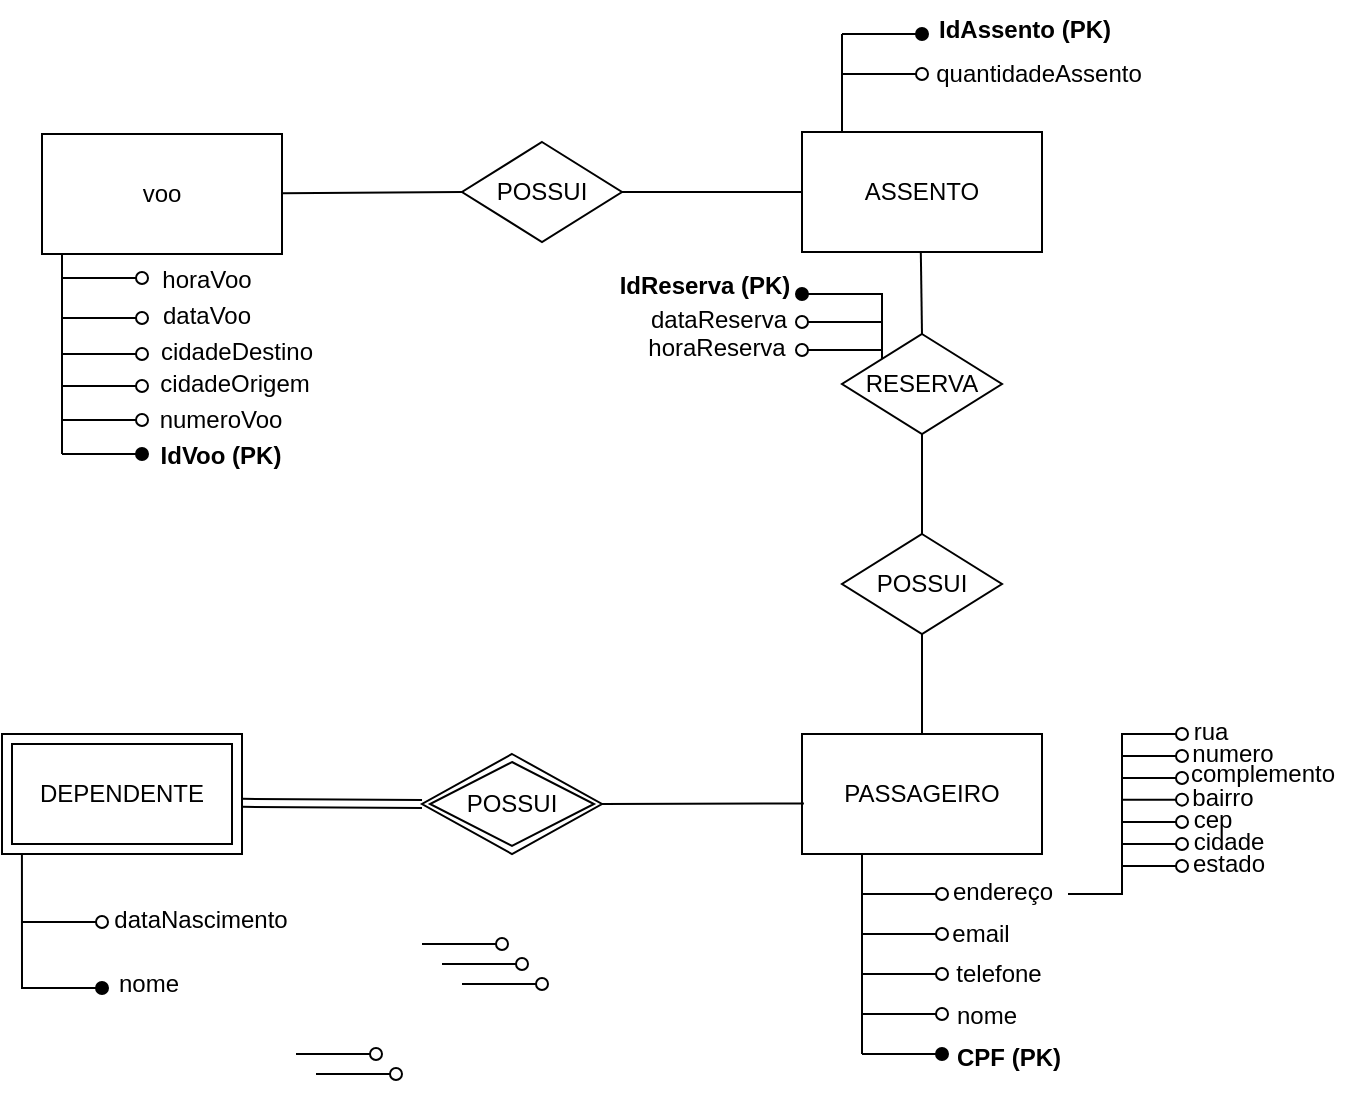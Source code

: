<mxfile version="22.0.8" type="github">
  <diagram name="Página-1" id="t2W0K0YT6u7LAIFgi93g">
    <mxGraphModel dx="1035" dy="574" grid="1" gridSize="10" guides="1" tooltips="1" connect="1" arrows="1" fold="1" page="1" pageScale="1" pageWidth="827" pageHeight="1169" math="0" shadow="0">
      <root>
        <mxCell id="0" />
        <mxCell id="1" parent="0" />
        <mxCell id="3anKmxFG8bnqe0l242Yj-1" value="voo" style="rounded=0;whiteSpace=wrap;html=1;" vertex="1" parent="1">
          <mxGeometry x="140" y="200" width="120" height="60" as="geometry" />
        </mxCell>
        <mxCell id="3anKmxFG8bnqe0l242Yj-2" value="" style="endArrow=none;html=1;rounded=0;" edge="1" parent="1">
          <mxGeometry width="50" height="50" relative="1" as="geometry">
            <mxPoint x="150" y="360" as="sourcePoint" />
            <mxPoint x="150" y="260" as="targetPoint" />
          </mxGeometry>
        </mxCell>
        <mxCell id="3anKmxFG8bnqe0l242Yj-3" value="" style="endArrow=oval;html=1;rounded=0;endFill=1;" edge="1" parent="1">
          <mxGeometry width="50" height="50" relative="1" as="geometry">
            <mxPoint x="150" y="360" as="sourcePoint" />
            <mxPoint x="190" y="360" as="targetPoint" />
          </mxGeometry>
        </mxCell>
        <mxCell id="3anKmxFG8bnqe0l242Yj-6" value="" style="endArrow=oval;html=1;rounded=0;endFill=0;" edge="1" parent="1">
          <mxGeometry width="50" height="50" relative="1" as="geometry">
            <mxPoint x="150" y="343" as="sourcePoint" />
            <mxPoint x="190" y="343" as="targetPoint" />
          </mxGeometry>
        </mxCell>
        <mxCell id="3anKmxFG8bnqe0l242Yj-7" value="" style="endArrow=oval;html=1;rounded=0;endFill=0;" edge="1" parent="1">
          <mxGeometry width="50" height="50" relative="1" as="geometry">
            <mxPoint x="150" y="310" as="sourcePoint" />
            <mxPoint x="190" y="310" as="targetPoint" />
          </mxGeometry>
        </mxCell>
        <mxCell id="3anKmxFG8bnqe0l242Yj-8" value="" style="endArrow=oval;html=1;rounded=0;endFill=0;" edge="1" parent="1">
          <mxGeometry width="50" height="50" relative="1" as="geometry">
            <mxPoint x="150" y="292" as="sourcePoint" />
            <mxPoint x="190" y="292" as="targetPoint" />
          </mxGeometry>
        </mxCell>
        <mxCell id="3anKmxFG8bnqe0l242Yj-9" value="" style="endArrow=oval;html=1;rounded=0;endFill=0;" edge="1" parent="1">
          <mxGeometry width="50" height="50" relative="1" as="geometry">
            <mxPoint x="150" y="272" as="sourcePoint" />
            <mxPoint x="190" y="272" as="targetPoint" />
          </mxGeometry>
        </mxCell>
        <mxCell id="3anKmxFG8bnqe0l242Yj-10" value="" style="endArrow=oval;html=1;rounded=0;endFill=0;" edge="1" parent="1">
          <mxGeometry width="50" height="50" relative="1" as="geometry">
            <mxPoint x="540" y="170" as="sourcePoint" />
            <mxPoint x="580" y="170" as="targetPoint" />
          </mxGeometry>
        </mxCell>
        <mxCell id="3anKmxFG8bnqe0l242Yj-11" value="" style="endArrow=oval;html=1;rounded=0;endFill=0;" edge="1" parent="1">
          <mxGeometry width="50" height="50" relative="1" as="geometry">
            <mxPoint x="560" y="294" as="sourcePoint" />
            <mxPoint x="520" y="294" as="targetPoint" />
          </mxGeometry>
        </mxCell>
        <mxCell id="3anKmxFG8bnqe0l242Yj-12" value="" style="endArrow=oval;html=1;rounded=0;endFill=0;" edge="1" parent="1">
          <mxGeometry width="50" height="50" relative="1" as="geometry">
            <mxPoint x="550" y="580" as="sourcePoint" />
            <mxPoint x="590" y="580" as="targetPoint" />
          </mxGeometry>
        </mxCell>
        <mxCell id="3anKmxFG8bnqe0l242Yj-13" value="" style="endArrow=oval;html=1;rounded=0;endFill=0;" edge="1" parent="1">
          <mxGeometry width="50" height="50" relative="1" as="geometry">
            <mxPoint x="550" y="600" as="sourcePoint" />
            <mxPoint x="590" y="600" as="targetPoint" />
          </mxGeometry>
        </mxCell>
        <mxCell id="3anKmxFG8bnqe0l242Yj-14" value="" style="endArrow=oval;html=1;rounded=0;endFill=0;" edge="1" parent="1">
          <mxGeometry width="50" height="50" relative="1" as="geometry">
            <mxPoint x="550" y="620" as="sourcePoint" />
            <mxPoint x="590" y="620" as="targetPoint" />
          </mxGeometry>
        </mxCell>
        <mxCell id="3anKmxFG8bnqe0l242Yj-15" value="" style="endArrow=oval;html=1;rounded=0;endFill=0;" edge="1" parent="1">
          <mxGeometry width="50" height="50" relative="1" as="geometry">
            <mxPoint x="550" y="640" as="sourcePoint" />
            <mxPoint x="590" y="640" as="targetPoint" />
          </mxGeometry>
        </mxCell>
        <mxCell id="3anKmxFG8bnqe0l242Yj-16" value="" style="endArrow=oval;html=1;rounded=0;endFill=0;" edge="1" parent="1">
          <mxGeometry width="50" height="50" relative="1" as="geometry">
            <mxPoint x="150" y="326" as="sourcePoint" />
            <mxPoint x="190" y="326" as="targetPoint" />
          </mxGeometry>
        </mxCell>
        <mxCell id="3anKmxFG8bnqe0l242Yj-17" value="IdVoo (PK)" style="text;html=1;align=center;verticalAlign=middle;resizable=0;points=[];autosize=1;strokeColor=none;fillColor=none;fontStyle=1" vertex="1" parent="1">
          <mxGeometry x="189" y="346" width="80" height="30" as="geometry" />
        </mxCell>
        <mxCell id="3anKmxFG8bnqe0l242Yj-18" value="numeroVoo" style="text;html=1;align=center;verticalAlign=middle;resizable=0;points=[];autosize=1;strokeColor=none;fillColor=none;fontStyle=0" vertex="1" parent="1">
          <mxGeometry x="189" y="328" width="80" height="30" as="geometry" />
        </mxCell>
        <mxCell id="3anKmxFG8bnqe0l242Yj-19" value="cidadeOrigem" style="text;html=1;align=center;verticalAlign=middle;resizable=0;points=[];autosize=1;strokeColor=none;fillColor=none;fontStyle=0" vertex="1" parent="1">
          <mxGeometry x="186" y="310" width="100" height="30" as="geometry" />
        </mxCell>
        <mxCell id="3anKmxFG8bnqe0l242Yj-20" value="cidadeDestino" style="text;html=1;align=center;verticalAlign=middle;resizable=0;points=[];autosize=1;strokeColor=none;fillColor=none;fontStyle=0" vertex="1" parent="1">
          <mxGeometry x="187" y="294" width="100" height="30" as="geometry" />
        </mxCell>
        <mxCell id="3anKmxFG8bnqe0l242Yj-21" value="dataVoo" style="text;html=1;align=center;verticalAlign=middle;resizable=0;points=[];autosize=1;strokeColor=none;fillColor=none;fontStyle=0" vertex="1" parent="1">
          <mxGeometry x="187" y="276" width="70" height="30" as="geometry" />
        </mxCell>
        <mxCell id="3anKmxFG8bnqe0l242Yj-22" value="horaVoo" style="text;html=1;align=center;verticalAlign=middle;resizable=0;points=[];autosize=1;strokeColor=none;fillColor=none;fontStyle=0" vertex="1" parent="1">
          <mxGeometry x="187" y="258" width="70" height="30" as="geometry" />
        </mxCell>
        <mxCell id="3anKmxFG8bnqe0l242Yj-23" value="ASSENTO" style="rounded=0;whiteSpace=wrap;html=1;" vertex="1" parent="1">
          <mxGeometry x="520" y="199" width="120" height="60" as="geometry" />
        </mxCell>
        <mxCell id="3anKmxFG8bnqe0l242Yj-24" value="PASSAGEIRO" style="rounded=0;whiteSpace=wrap;html=1;" vertex="1" parent="1">
          <mxGeometry x="520" y="500" width="120" height="60" as="geometry" />
        </mxCell>
        <mxCell id="3anKmxFG8bnqe0l242Yj-26" value="POSSUI" style="rhombus;whiteSpace=wrap;html=1;" vertex="1" parent="1">
          <mxGeometry x="350" y="204" width="80" height="50" as="geometry" />
        </mxCell>
        <mxCell id="3anKmxFG8bnqe0l242Yj-27" value="RESERVA" style="rhombus;whiteSpace=wrap;html=1;" vertex="1" parent="1">
          <mxGeometry x="540" y="300" width="80" height="50" as="geometry" />
        </mxCell>
        <mxCell id="3anKmxFG8bnqe0l242Yj-28" value="POSSUI" style="rhombus;whiteSpace=wrap;html=1;" vertex="1" parent="1">
          <mxGeometry x="540" y="400" width="80" height="50" as="geometry" />
        </mxCell>
        <mxCell id="3anKmxFG8bnqe0l242Yj-30" value="" style="endArrow=none;html=1;rounded=0;entryX=0;entryY=0.5;entryDx=0;entryDy=0;" edge="1" parent="1" source="3anKmxFG8bnqe0l242Yj-1" target="3anKmxFG8bnqe0l242Yj-26">
          <mxGeometry width="50" height="50" relative="1" as="geometry">
            <mxPoint x="270" y="230" as="sourcePoint" />
            <mxPoint x="330" y="200" as="targetPoint" />
          </mxGeometry>
        </mxCell>
        <mxCell id="3anKmxFG8bnqe0l242Yj-32" value="DEPENDENTE" style="shape=ext;margin=3;double=1;whiteSpace=wrap;html=1;align=center;" vertex="1" parent="1">
          <mxGeometry x="120" y="500" width="120" height="60" as="geometry" />
        </mxCell>
        <mxCell id="3anKmxFG8bnqe0l242Yj-33" value="POSSUI" style="shape=rhombus;double=1;perimeter=rhombusPerimeter;whiteSpace=wrap;html=1;align=center;" vertex="1" parent="1">
          <mxGeometry x="330" y="510" width="90" height="50" as="geometry" />
        </mxCell>
        <mxCell id="3anKmxFG8bnqe0l242Yj-34" value="" style="shape=link;html=1;rounded=0;entryX=0;entryY=0.5;entryDx=0;entryDy=0;" edge="1" parent="1" target="3anKmxFG8bnqe0l242Yj-33">
          <mxGeometry relative="1" as="geometry">
            <mxPoint x="240" y="534.41" as="sourcePoint" />
            <mxPoint x="400" y="534.41" as="targetPoint" />
          </mxGeometry>
        </mxCell>
        <mxCell id="3anKmxFG8bnqe0l242Yj-35" value="" style="resizable=0;html=1;whiteSpace=wrap;align=right;verticalAlign=bottom;" connectable="0" vertex="1" parent="3anKmxFG8bnqe0l242Yj-34">
          <mxGeometry x="1" relative="1" as="geometry" />
        </mxCell>
        <mxCell id="3anKmxFG8bnqe0l242Yj-36" value="" style="endArrow=none;html=1;rounded=0;exitX=1;exitY=0.5;exitDx=0;exitDy=0;entryX=0;entryY=0.5;entryDx=0;entryDy=0;" edge="1" parent="1" source="3anKmxFG8bnqe0l242Yj-26" target="3anKmxFG8bnqe0l242Yj-23">
          <mxGeometry width="50" height="50" relative="1" as="geometry">
            <mxPoint x="440" y="276" as="sourcePoint" />
            <mxPoint x="490" y="226" as="targetPoint" />
          </mxGeometry>
        </mxCell>
        <mxCell id="3anKmxFG8bnqe0l242Yj-37" value="" style="endArrow=none;html=1;rounded=0;exitX=0.5;exitY=0;exitDx=0;exitDy=0;" edge="1" parent="1" source="3anKmxFG8bnqe0l242Yj-27">
          <mxGeometry width="50" height="50" relative="1" as="geometry">
            <mxPoint x="579" y="290" as="sourcePoint" />
            <mxPoint x="579.41" y="259" as="targetPoint" />
          </mxGeometry>
        </mxCell>
        <mxCell id="3anKmxFG8bnqe0l242Yj-39" value="" style="endArrow=none;html=1;rounded=0;exitX=0.5;exitY=0;exitDx=0;exitDy=0;" edge="1" parent="1" source="3anKmxFG8bnqe0l242Yj-28" target="3anKmxFG8bnqe0l242Yj-27">
          <mxGeometry width="50" height="50" relative="1" as="geometry">
            <mxPoint x="583" y="392" as="sourcePoint" />
            <mxPoint x="582" y="350" as="targetPoint" />
          </mxGeometry>
        </mxCell>
        <mxCell id="3anKmxFG8bnqe0l242Yj-40" value="" style="endArrow=none;html=1;rounded=0;entryX=0.5;entryY=1;entryDx=0;entryDy=0;exitX=0.5;exitY=0;exitDx=0;exitDy=0;" edge="1" parent="1" source="3anKmxFG8bnqe0l242Yj-24" target="3anKmxFG8bnqe0l242Yj-28">
          <mxGeometry width="50" height="50" relative="1" as="geometry">
            <mxPoint x="580" y="490" as="sourcePoint" />
            <mxPoint x="580" y="456" as="targetPoint" />
          </mxGeometry>
        </mxCell>
        <mxCell id="3anKmxFG8bnqe0l242Yj-41" value="" style="endArrow=none;html=1;rounded=0;exitX=1;exitY=0.5;exitDx=0;exitDy=0;entryX=0.008;entryY=0.579;entryDx=0;entryDy=0;entryPerimeter=0;" edge="1" parent="1" source="3anKmxFG8bnqe0l242Yj-33" target="3anKmxFG8bnqe0l242Yj-24">
          <mxGeometry width="50" height="50" relative="1" as="geometry">
            <mxPoint x="430" y="540" as="sourcePoint" />
            <mxPoint x="480" y="490" as="targetPoint" />
          </mxGeometry>
        </mxCell>
        <mxCell id="3anKmxFG8bnqe0l242Yj-42" value="" style="endArrow=none;html=1;rounded=0;" edge="1" parent="1">
          <mxGeometry width="50" height="50" relative="1" as="geometry">
            <mxPoint x="540" y="199" as="sourcePoint" />
            <mxPoint x="540" y="150" as="targetPoint" />
          </mxGeometry>
        </mxCell>
        <mxCell id="3anKmxFG8bnqe0l242Yj-44" value="" style="endArrow=oval;html=1;rounded=0;endFill=1;" edge="1" parent="1">
          <mxGeometry width="50" height="50" relative="1" as="geometry">
            <mxPoint x="540" y="150" as="sourcePoint" />
            <mxPoint x="580" y="150" as="targetPoint" />
          </mxGeometry>
        </mxCell>
        <mxCell id="3anKmxFG8bnqe0l242Yj-47" value="IdAssento (PK)" style="text;html=1;align=center;verticalAlign=middle;resizable=0;points=[];autosize=1;strokeColor=none;fillColor=none;fontStyle=1" vertex="1" parent="1">
          <mxGeometry x="576" y="133" width="110" height="30" as="geometry" />
        </mxCell>
        <mxCell id="3anKmxFG8bnqe0l242Yj-49" value="quantidadeAssento" style="text;html=1;align=center;verticalAlign=middle;resizable=0;points=[];autosize=1;strokeColor=none;fillColor=none;fontStyle=0" vertex="1" parent="1">
          <mxGeometry x="573" y="155" width="130" height="30" as="geometry" />
        </mxCell>
        <mxCell id="3anKmxFG8bnqe0l242Yj-50" value="" style="endArrow=oval;html=1;rounded=0;endFill=1;exitX=0;exitY=0;exitDx=0;exitDy=0;" edge="1" parent="1" source="3anKmxFG8bnqe0l242Yj-27">
          <mxGeometry width="50" height="50" relative="1" as="geometry">
            <mxPoint x="549" y="308.5" as="sourcePoint" />
            <mxPoint x="520" y="280" as="targetPoint" />
            <Array as="points">
              <mxPoint x="560" y="280" />
            </Array>
          </mxGeometry>
        </mxCell>
        <mxCell id="3anKmxFG8bnqe0l242Yj-51" value="" style="endArrow=oval;html=1;rounded=0;endFill=0;" edge="1" parent="1">
          <mxGeometry width="50" height="50" relative="1" as="geometry">
            <mxPoint x="560" y="308" as="sourcePoint" />
            <mxPoint x="520" y="308" as="targetPoint" />
          </mxGeometry>
        </mxCell>
        <mxCell id="3anKmxFG8bnqe0l242Yj-52" value="IdReserva (PK)" style="text;html=1;align=center;verticalAlign=middle;resizable=0;points=[];autosize=1;strokeColor=none;fillColor=none;fontStyle=1" vertex="1" parent="1">
          <mxGeometry x="416" y="261" width="110" height="30" as="geometry" />
        </mxCell>
        <mxCell id="3anKmxFG8bnqe0l242Yj-53" value="dataReserva" style="text;html=1;align=center;verticalAlign=middle;resizable=0;points=[];autosize=1;strokeColor=none;fillColor=none;fontStyle=0" vertex="1" parent="1">
          <mxGeometry x="433" y="278" width="90" height="30" as="geometry" />
        </mxCell>
        <mxCell id="3anKmxFG8bnqe0l242Yj-54" value="horaReserva" style="text;html=1;align=center;verticalAlign=middle;resizable=0;points=[];autosize=1;strokeColor=none;fillColor=none;fontStyle=0" vertex="1" parent="1">
          <mxGeometry x="432" y="292" width="90" height="30" as="geometry" />
        </mxCell>
        <mxCell id="3anKmxFG8bnqe0l242Yj-55" value="" style="endArrow=none;html=1;rounded=0;" edge="1" parent="1">
          <mxGeometry width="50" height="50" relative="1" as="geometry">
            <mxPoint x="550" y="660" as="sourcePoint" />
            <mxPoint x="550" y="560" as="targetPoint" />
          </mxGeometry>
        </mxCell>
        <mxCell id="3anKmxFG8bnqe0l242Yj-56" value="" style="endArrow=oval;html=1;rounded=0;endFill=1;" edge="1" parent="1">
          <mxGeometry width="50" height="50" relative="1" as="geometry">
            <mxPoint x="550" y="660" as="sourcePoint" />
            <mxPoint x="590" y="660" as="targetPoint" />
          </mxGeometry>
        </mxCell>
        <mxCell id="3anKmxFG8bnqe0l242Yj-57" value="" style="endArrow=oval;html=1;rounded=0;endFill=0;" edge="1" parent="1">
          <mxGeometry width="50" height="50" relative="1" as="geometry">
            <mxPoint x="330" y="605" as="sourcePoint" />
            <mxPoint x="370" y="605" as="targetPoint" />
          </mxGeometry>
        </mxCell>
        <mxCell id="3anKmxFG8bnqe0l242Yj-58" value="" style="endArrow=oval;html=1;rounded=0;endFill=0;" edge="1" parent="1">
          <mxGeometry width="50" height="50" relative="1" as="geometry">
            <mxPoint x="130" y="594" as="sourcePoint" />
            <mxPoint x="170" y="594" as="targetPoint" />
          </mxGeometry>
        </mxCell>
        <mxCell id="3anKmxFG8bnqe0l242Yj-59" value="" style="endArrow=oval;html=1;rounded=0;endFill=0;" edge="1" parent="1">
          <mxGeometry width="50" height="50" relative="1" as="geometry">
            <mxPoint x="267" y="660" as="sourcePoint" />
            <mxPoint x="307" y="660" as="targetPoint" />
          </mxGeometry>
        </mxCell>
        <mxCell id="3anKmxFG8bnqe0l242Yj-60" value="" style="endArrow=oval;html=1;rounded=0;endFill=0;" edge="1" parent="1">
          <mxGeometry width="50" height="50" relative="1" as="geometry">
            <mxPoint x="277" y="670" as="sourcePoint" />
            <mxPoint x="317" y="670" as="targetPoint" />
          </mxGeometry>
        </mxCell>
        <mxCell id="3anKmxFG8bnqe0l242Yj-61" value="CPF (PK)" style="text;html=1;align=center;verticalAlign=middle;resizable=0;points=[];autosize=1;strokeColor=none;fillColor=none;fontStyle=1" vertex="1" parent="1">
          <mxGeometry x="583" y="647" width="80" height="30" as="geometry" />
        </mxCell>
        <mxCell id="3anKmxFG8bnqe0l242Yj-63" value="nome" style="text;html=1;align=center;verticalAlign=middle;resizable=0;points=[];autosize=1;strokeColor=none;fillColor=none;" vertex="1" parent="1">
          <mxGeometry x="587" y="626" width="50" height="30" as="geometry" />
        </mxCell>
        <mxCell id="3anKmxFG8bnqe0l242Yj-64" value="telefone" style="text;html=1;align=center;verticalAlign=middle;resizable=0;points=[];autosize=1;strokeColor=none;fillColor=none;" vertex="1" parent="1">
          <mxGeometry x="583" y="605" width="70" height="30" as="geometry" />
        </mxCell>
        <mxCell id="3anKmxFG8bnqe0l242Yj-65" value="email" style="text;html=1;align=center;verticalAlign=middle;resizable=0;points=[];autosize=1;strokeColor=none;fillColor=none;" vertex="1" parent="1">
          <mxGeometry x="584" y="585" width="50" height="30" as="geometry" />
        </mxCell>
        <mxCell id="3anKmxFG8bnqe0l242Yj-66" value="endereço" style="text;html=1;align=center;verticalAlign=middle;resizable=0;points=[];autosize=1;strokeColor=none;fillColor=none;" vertex="1" parent="1">
          <mxGeometry x="585" y="564" width="70" height="30" as="geometry" />
        </mxCell>
        <mxCell id="3anKmxFG8bnqe0l242Yj-67" value="" style="endArrow=oval;html=1;rounded=0;endFill=0;" edge="1" parent="1">
          <mxGeometry width="50" height="50" relative="1" as="geometry">
            <mxPoint x="653" y="580" as="sourcePoint" />
            <mxPoint x="710" y="500" as="targetPoint" />
            <Array as="points">
              <mxPoint x="680" y="580" />
              <mxPoint x="680" y="500" />
            </Array>
          </mxGeometry>
        </mxCell>
        <mxCell id="3anKmxFG8bnqe0l242Yj-68" value="rua" style="text;html=1;align=center;verticalAlign=middle;resizable=0;points=[];autosize=1;strokeColor=none;fillColor=none;" vertex="1" parent="1">
          <mxGeometry x="704" y="484" width="40" height="30" as="geometry" />
        </mxCell>
        <mxCell id="3anKmxFG8bnqe0l242Yj-69" value="" style="endArrow=oval;html=1;rounded=0;endFill=0;" edge="1" parent="1">
          <mxGeometry width="50" height="50" relative="1" as="geometry">
            <mxPoint x="340" y="615" as="sourcePoint" />
            <mxPoint x="380" y="615" as="targetPoint" />
          </mxGeometry>
        </mxCell>
        <mxCell id="3anKmxFG8bnqe0l242Yj-70" value="" style="endArrow=oval;html=1;rounded=0;endFill=0;" edge="1" parent="1">
          <mxGeometry width="50" height="50" relative="1" as="geometry">
            <mxPoint x="350" y="625" as="sourcePoint" />
            <mxPoint x="390" y="625" as="targetPoint" />
          </mxGeometry>
        </mxCell>
        <mxCell id="3anKmxFG8bnqe0l242Yj-71" value="" style="endArrow=oval;html=1;rounded=0;endFill=0;" edge="1" parent="1">
          <mxGeometry width="50" height="50" relative="1" as="geometry">
            <mxPoint x="680" y="522" as="sourcePoint" />
            <mxPoint x="710" y="522" as="targetPoint" />
          </mxGeometry>
        </mxCell>
        <mxCell id="3anKmxFG8bnqe0l242Yj-72" value="" style="endArrow=oval;html=1;rounded=0;endFill=0;" edge="1" parent="1">
          <mxGeometry width="50" height="50" relative="1" as="geometry">
            <mxPoint x="680" y="532.83" as="sourcePoint" />
            <mxPoint x="710" y="532.83" as="targetPoint" />
          </mxGeometry>
        </mxCell>
        <mxCell id="3anKmxFG8bnqe0l242Yj-73" value="" style="endArrow=oval;html=1;rounded=0;endFill=0;" edge="1" parent="1">
          <mxGeometry width="50" height="50" relative="1" as="geometry">
            <mxPoint x="680" y="544" as="sourcePoint" />
            <mxPoint x="710" y="544" as="targetPoint" />
          </mxGeometry>
        </mxCell>
        <mxCell id="3anKmxFG8bnqe0l242Yj-74" value="" style="endArrow=oval;html=1;rounded=0;endFill=0;" edge="1" parent="1">
          <mxGeometry width="50" height="50" relative="1" as="geometry">
            <mxPoint x="680" y="555" as="sourcePoint" />
            <mxPoint x="710" y="555" as="targetPoint" />
          </mxGeometry>
        </mxCell>
        <mxCell id="3anKmxFG8bnqe0l242Yj-75" value="" style="endArrow=oval;html=1;rounded=0;endFill=0;" edge="1" parent="1">
          <mxGeometry width="50" height="50" relative="1" as="geometry">
            <mxPoint x="680" y="566" as="sourcePoint" />
            <mxPoint x="710" y="566" as="targetPoint" />
          </mxGeometry>
        </mxCell>
        <mxCell id="3anKmxFG8bnqe0l242Yj-76" value="" style="endArrow=oval;html=1;rounded=0;endFill=0;" edge="1" parent="1">
          <mxGeometry width="50" height="50" relative="1" as="geometry">
            <mxPoint x="680" y="511" as="sourcePoint" />
            <mxPoint x="710" y="511" as="targetPoint" />
          </mxGeometry>
        </mxCell>
        <mxCell id="3anKmxFG8bnqe0l242Yj-77" value="numero" style="text;html=1;align=center;verticalAlign=middle;resizable=0;points=[];autosize=1;strokeColor=none;fillColor=none;" vertex="1" parent="1">
          <mxGeometry x="705" y="495" width="60" height="30" as="geometry" />
        </mxCell>
        <mxCell id="3anKmxFG8bnqe0l242Yj-78" value="complemento" style="text;html=1;align=center;verticalAlign=middle;resizable=0;points=[];autosize=1;strokeColor=none;fillColor=none;" vertex="1" parent="1">
          <mxGeometry x="700" y="505" width="100" height="30" as="geometry" />
        </mxCell>
        <mxCell id="3anKmxFG8bnqe0l242Yj-79" value="bairro" style="text;html=1;align=center;verticalAlign=middle;resizable=0;points=[];autosize=1;strokeColor=none;fillColor=none;" vertex="1" parent="1">
          <mxGeometry x="705" y="517" width="50" height="30" as="geometry" />
        </mxCell>
        <mxCell id="3anKmxFG8bnqe0l242Yj-80" value="cep" style="text;html=1;align=center;verticalAlign=middle;resizable=0;points=[];autosize=1;strokeColor=none;fillColor=none;" vertex="1" parent="1">
          <mxGeometry x="705" y="528" width="40" height="30" as="geometry" />
        </mxCell>
        <mxCell id="3anKmxFG8bnqe0l242Yj-81" value="cidade" style="text;html=1;align=center;verticalAlign=middle;resizable=0;points=[];autosize=1;strokeColor=none;fillColor=none;" vertex="1" parent="1">
          <mxGeometry x="703" y="539" width="60" height="30" as="geometry" />
        </mxCell>
        <mxCell id="3anKmxFG8bnqe0l242Yj-82" value="estado" style="text;html=1;align=center;verticalAlign=middle;resizable=0;points=[];autosize=1;strokeColor=none;fillColor=none;" vertex="1" parent="1">
          <mxGeometry x="703" y="550" width="60" height="30" as="geometry" />
        </mxCell>
        <mxCell id="3anKmxFG8bnqe0l242Yj-83" value="" style="endArrow=oval;html=1;rounded=0;endFill=1;exitX=0.083;exitY=1;exitDx=0;exitDy=0;exitPerimeter=0;" edge="1" parent="1" source="3anKmxFG8bnqe0l242Yj-32">
          <mxGeometry width="50" height="50" relative="1" as="geometry">
            <mxPoint x="120" y="677" as="sourcePoint" />
            <mxPoint x="170" y="627" as="targetPoint" />
            <Array as="points">
              <mxPoint x="130" y="627" />
            </Array>
          </mxGeometry>
        </mxCell>
        <mxCell id="3anKmxFG8bnqe0l242Yj-84" value="nome" style="text;html=1;align=center;verticalAlign=middle;resizable=0;points=[];autosize=1;strokeColor=none;fillColor=none;" vertex="1" parent="1">
          <mxGeometry x="168" y="610" width="50" height="30" as="geometry" />
        </mxCell>
        <mxCell id="3anKmxFG8bnqe0l242Yj-86" value="dataNascimento" style="text;html=1;align=center;verticalAlign=middle;resizable=0;points=[];autosize=1;strokeColor=none;fillColor=none;" vertex="1" parent="1">
          <mxGeometry x="164" y="578" width="110" height="30" as="geometry" />
        </mxCell>
      </root>
    </mxGraphModel>
  </diagram>
</mxfile>
